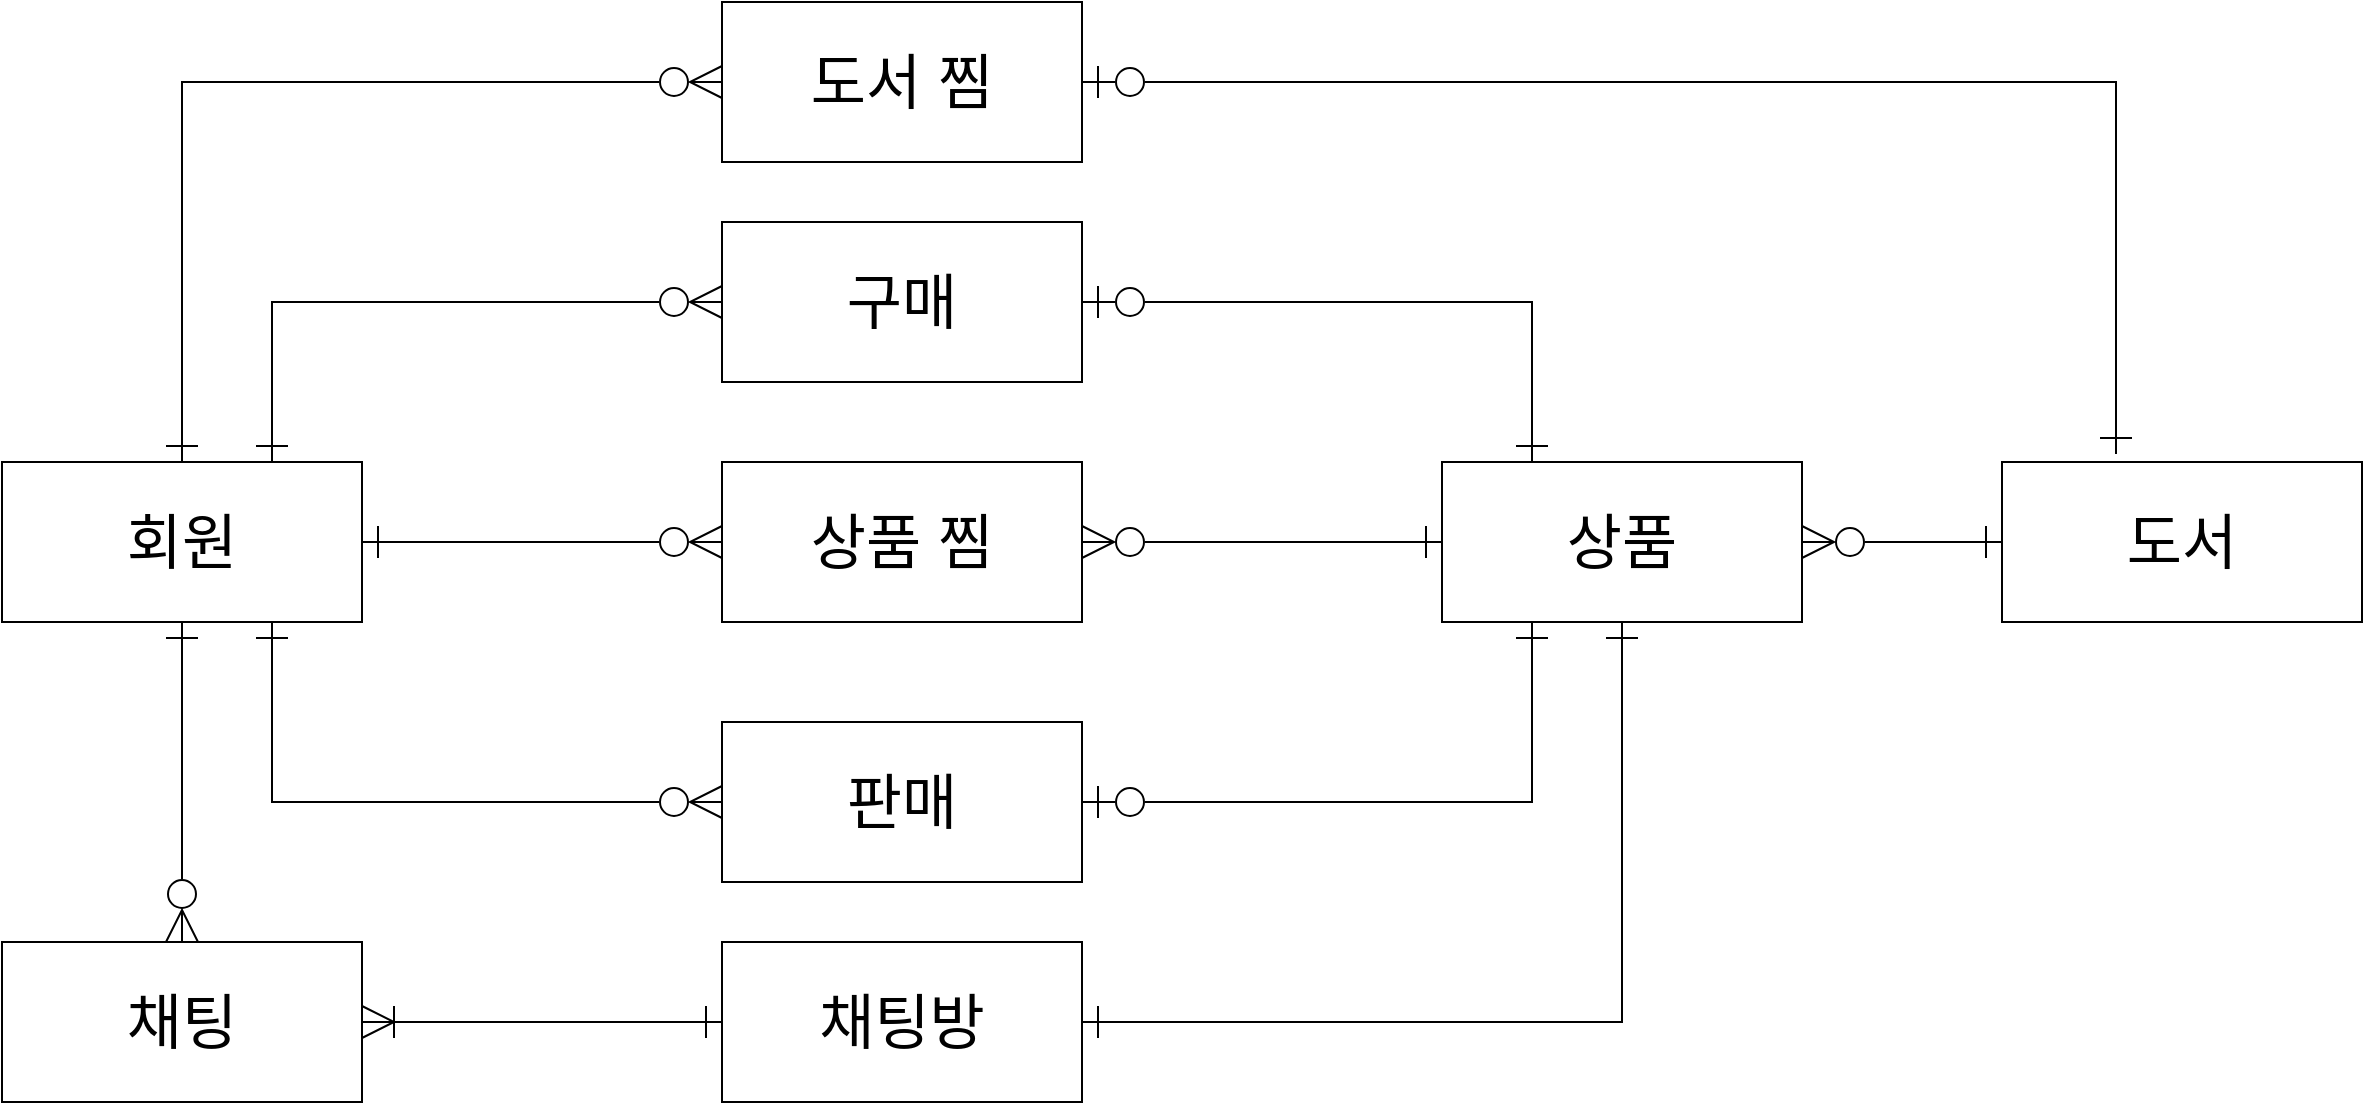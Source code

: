 <mxfile version="14.6.5" type="device"><diagram id="RonSHK9g8Iw-fWDJOm-e" name="Page-1"><mxGraphModel dx="1303" dy="422" grid="1" gridSize="10" guides="1" tooltips="1" connect="1" arrows="1" fold="1" page="1" pageScale="1" pageWidth="1600" pageHeight="900" math="0" shadow="0"><root><mxCell id="0"/><mxCell id="1" parent="0"/><mxCell id="Vkfanlf9IMctYydA_BW_-3" value="" style="rounded=0;orthogonalLoop=1;jettySize=auto;html=1;fontSize=30;endArrow=ERzeroToMany;endFill=0;endSize=14;startArrow=ERone;startFill=0;startSize=14;exitX=0.75;exitY=0;exitDx=0;exitDy=0;entryX=0;entryY=0.5;entryDx=0;entryDy=0;" parent="1" source="Vkfanlf9IMctYydA_BW_-1" target="Vkfanlf9IMctYydA_BW_-2" edge="1"><mxGeometry relative="1" as="geometry"><Array as="points"><mxPoint x="315" y="1090"/></Array></mxGeometry></mxCell><mxCell id="Vkfanlf9IMctYydA_BW_-7" value="" style="rounded=0;orthogonalLoop=1;jettySize=auto;html=1;fontSize=30;endArrow=ERzeroToMany;endFill=0;endSize=14;startArrow=ERone;startFill=0;startSize=14;entryX=0;entryY=0.5;entryDx=0;entryDy=0;exitX=0.75;exitY=1;exitDx=0;exitDy=0;" parent="1" source="Vkfanlf9IMctYydA_BW_-1" target="Vkfanlf9IMctYydA_BW_-6" edge="1"><mxGeometry relative="1" as="geometry"><Array as="points"><mxPoint x="315" y="1340"/></Array></mxGeometry></mxCell><mxCell id="Vkfanlf9IMctYydA_BW_-10" value="" style="edgeStyle=orthogonalEdgeStyle;rounded=0;orthogonalLoop=1;jettySize=auto;html=1;fontSize=30;endArrow=ERzeroToMany;endFill=0;endSize=14;startArrow=ERone;startFill=0;startSize=14;" parent="1" source="Vkfanlf9IMctYydA_BW_-1" target="Vkfanlf9IMctYydA_BW_-26" edge="1"><mxGeometry relative="1" as="geometry"><mxPoint x="270" y="1320" as="targetPoint"/></mxGeometry></mxCell><mxCell id="Vkfanlf9IMctYydA_BW_-12" value="" style="edgeStyle=orthogonalEdgeStyle;rounded=0;orthogonalLoop=1;jettySize=auto;html=1;fontSize=30;startArrow=ERone;startFill=0;endArrow=ERzeroToMany;endFill=0;startSize=14;endSize=14;" parent="1" source="Vkfanlf9IMctYydA_BW_-1" target="Vkfanlf9IMctYydA_BW_-11" edge="1"><mxGeometry relative="1" as="geometry"/></mxCell><mxCell id="Vkfanlf9IMctYydA_BW_-1" value="&lt;font style=&quot;font-size: 30px&quot;&gt;회원&lt;/font&gt;" style="rounded=0;whiteSpace=wrap;html=1;" parent="1" vertex="1"><mxGeometry x="180" y="1170" width="180" height="80" as="geometry"/></mxCell><mxCell id="Vkfanlf9IMctYydA_BW_-20" style="rounded=0;orthogonalLoop=1;jettySize=auto;html=1;fontSize=30;startArrow=ERzeroToOne;startFill=0;endArrow=ERone;endFill=0;startSize=14;endSize=14;exitX=1;exitY=0.5;exitDx=0;exitDy=0;entryX=0.25;entryY=0;entryDx=0;entryDy=0;" parent="1" source="Vkfanlf9IMctYydA_BW_-2" target="Vkfanlf9IMctYydA_BW_-13" edge="1"><mxGeometry relative="1" as="geometry"><Array as="points"><mxPoint x="945" y="1090"/></Array></mxGeometry></mxCell><mxCell id="Vkfanlf9IMctYydA_BW_-2" value="&lt;span style=&quot;font-size: 30px&quot;&gt;구매&lt;/span&gt;" style="rounded=0;whiteSpace=wrap;html=1;" parent="1" vertex="1"><mxGeometry x="540" y="1050" width="180" height="80" as="geometry"/></mxCell><mxCell id="Vkfanlf9IMctYydA_BW_-19" style="rounded=0;orthogonalLoop=1;jettySize=auto;html=1;fontSize=30;startArrow=ERzeroToOne;startFill=0;endArrow=ERone;endFill=0;startSize=14;endSize=14;exitX=1;exitY=0.5;exitDx=0;exitDy=0;entryX=0.25;entryY=1;entryDx=0;entryDy=0;" parent="1" source="Vkfanlf9IMctYydA_BW_-6" target="Vkfanlf9IMctYydA_BW_-13" edge="1"><mxGeometry relative="1" as="geometry"><Array as="points"><mxPoint x="945" y="1340"/></Array></mxGeometry></mxCell><mxCell id="Vkfanlf9IMctYydA_BW_-6" value="&lt;font style=&quot;font-size: 30px&quot;&gt;판매&lt;/font&gt;" style="rounded=0;whiteSpace=wrap;html=1;" parent="1" vertex="1"><mxGeometry x="540" y="1300" width="180" height="80" as="geometry"/></mxCell><mxCell id="Vkfanlf9IMctYydA_BW_-14" value="" style="edgeStyle=orthogonalEdgeStyle;rounded=0;orthogonalLoop=1;jettySize=auto;html=1;fontSize=30;startArrow=ERzeroToMany;startFill=0;endArrow=ERone;endFill=0;startSize=14;endSize=14;" parent="1" source="Vkfanlf9IMctYydA_BW_-11" target="Vkfanlf9IMctYydA_BW_-13" edge="1"><mxGeometry relative="1" as="geometry"/></mxCell><mxCell id="Vkfanlf9IMctYydA_BW_-11" value="&lt;span style=&quot;font-size: 30px&quot;&gt;상품 찜&lt;/span&gt;" style="rounded=0;whiteSpace=wrap;html=1;" parent="1" vertex="1"><mxGeometry x="540" y="1170" width="180" height="80" as="geometry"/></mxCell><mxCell id="Vkfanlf9IMctYydA_BW_-18" value="" style="edgeStyle=orthogonalEdgeStyle;rounded=0;orthogonalLoop=1;jettySize=auto;html=1;fontSize=30;startArrow=ERzeroToMany;startFill=0;endArrow=ERone;endFill=0;startSize=14;endSize=14;" parent="1" source="Vkfanlf9IMctYydA_BW_-13" target="Vkfanlf9IMctYydA_BW_-17" edge="1"><mxGeometry relative="1" as="geometry"/></mxCell><mxCell id="Vkfanlf9IMctYydA_BW_-13" value="&lt;span style=&quot;font-size: 30px&quot;&gt;상품&lt;/span&gt;" style="rounded=0;whiteSpace=wrap;html=1;" parent="1" vertex="1"><mxGeometry x="900" y="1170" width="180" height="80" as="geometry"/></mxCell><mxCell id="Vkfanlf9IMctYydA_BW_-17" value="&lt;span style=&quot;font-size: 30px&quot;&gt;도서&lt;/span&gt;" style="rounded=0;whiteSpace=wrap;html=1;" parent="1" vertex="1"><mxGeometry x="1180" y="1170" width="180" height="80" as="geometry"/></mxCell><mxCell id="Vkfanlf9IMctYydA_BW_-27" value="" style="edgeStyle=none;rounded=0;orthogonalLoop=1;jettySize=auto;html=1;fontSize=20;startArrow=ERone;startFill=0;endArrow=ERoneToMany;endFill=0;startSize=14;endSize=14;exitX=0;exitY=0.5;exitDx=0;exitDy=0;entryX=1;entryY=0.5;entryDx=0;entryDy=0;" parent="1" source="Vkfanlf9IMctYydA_BW_-23" target="Vkfanlf9IMctYydA_BW_-26" edge="1"><mxGeometry relative="1" as="geometry"/></mxCell><mxCell id="438dzZVOz3ulEx4r5kc1-2" style="rounded=0;orthogonalLoop=1;jettySize=auto;html=1;startArrow=ERone;startFill=0;endArrow=ERone;endFill=0;targetPerimeterSpacing=0;strokeWidth=1;endSize=14;startSize=14;exitX=1;exitY=0.5;exitDx=0;exitDy=0;entryX=0.5;entryY=1;entryDx=0;entryDy=0;" parent="1" source="Vkfanlf9IMctYydA_BW_-23" target="Vkfanlf9IMctYydA_BW_-13" edge="1"><mxGeometry relative="1" as="geometry"><Array as="points"><mxPoint x="990" y="1450"/></Array></mxGeometry></mxCell><mxCell id="Vkfanlf9IMctYydA_BW_-23" value="&lt;span style=&quot;font-size: 30px&quot;&gt;채팅방&lt;/span&gt;" style="rounded=0;whiteSpace=wrap;html=1;" parent="1" vertex="1"><mxGeometry x="540" y="1410" width="180" height="80" as="geometry"/></mxCell><mxCell id="Vkfanlf9IMctYydA_BW_-26" value="&lt;span style=&quot;font-size: 30px&quot;&gt;채팅&lt;/span&gt;" style="rounded=0;whiteSpace=wrap;html=1;" parent="1" vertex="1"><mxGeometry x="180" y="1410" width="180" height="80" as="geometry"/></mxCell><mxCell id="GN3Iao5T3SSmglyJ8qwy-1" value="&lt;span style=&quot;font-size: 30px&quot;&gt;도서 찜&lt;/span&gt;" style="rounded=0;whiteSpace=wrap;html=1;" vertex="1" parent="1"><mxGeometry x="540" y="940" width="180" height="80" as="geometry"/></mxCell><mxCell id="GN3Iao5T3SSmglyJ8qwy-2" value="" style="rounded=0;orthogonalLoop=1;jettySize=auto;html=1;fontSize=30;endArrow=ERzeroToMany;endFill=0;endSize=14;startArrow=ERone;startFill=0;startSize=14;exitX=0.5;exitY=0;exitDx=0;exitDy=0;entryX=0;entryY=0.5;entryDx=0;entryDy=0;" edge="1" parent="1" source="Vkfanlf9IMctYydA_BW_-1" target="GN3Iao5T3SSmglyJ8qwy-1"><mxGeometry relative="1" as="geometry"><mxPoint x="270" y="1120" as="sourcePoint"/><mxPoint x="495" y="1050" as="targetPoint"/><Array as="points"><mxPoint x="270" y="980"/></Array></mxGeometry></mxCell><mxCell id="GN3Iao5T3SSmglyJ8qwy-3" style="rounded=0;orthogonalLoop=1;jettySize=auto;html=1;fontSize=30;startArrow=ERzeroToOne;startFill=0;endArrow=ERone;endFill=0;startSize=14;endSize=14;exitX=1;exitY=0.5;exitDx=0;exitDy=0;" edge="1" parent="1" source="GN3Iao5T3SSmglyJ8qwy-1"><mxGeometry relative="1" as="geometry"><mxPoint x="1020" y="960" as="sourcePoint"/><mxPoint x="1237" y="1166" as="targetPoint"/><Array as="points"><mxPoint x="1237" y="980"/></Array></mxGeometry></mxCell></root></mxGraphModel></diagram></mxfile>